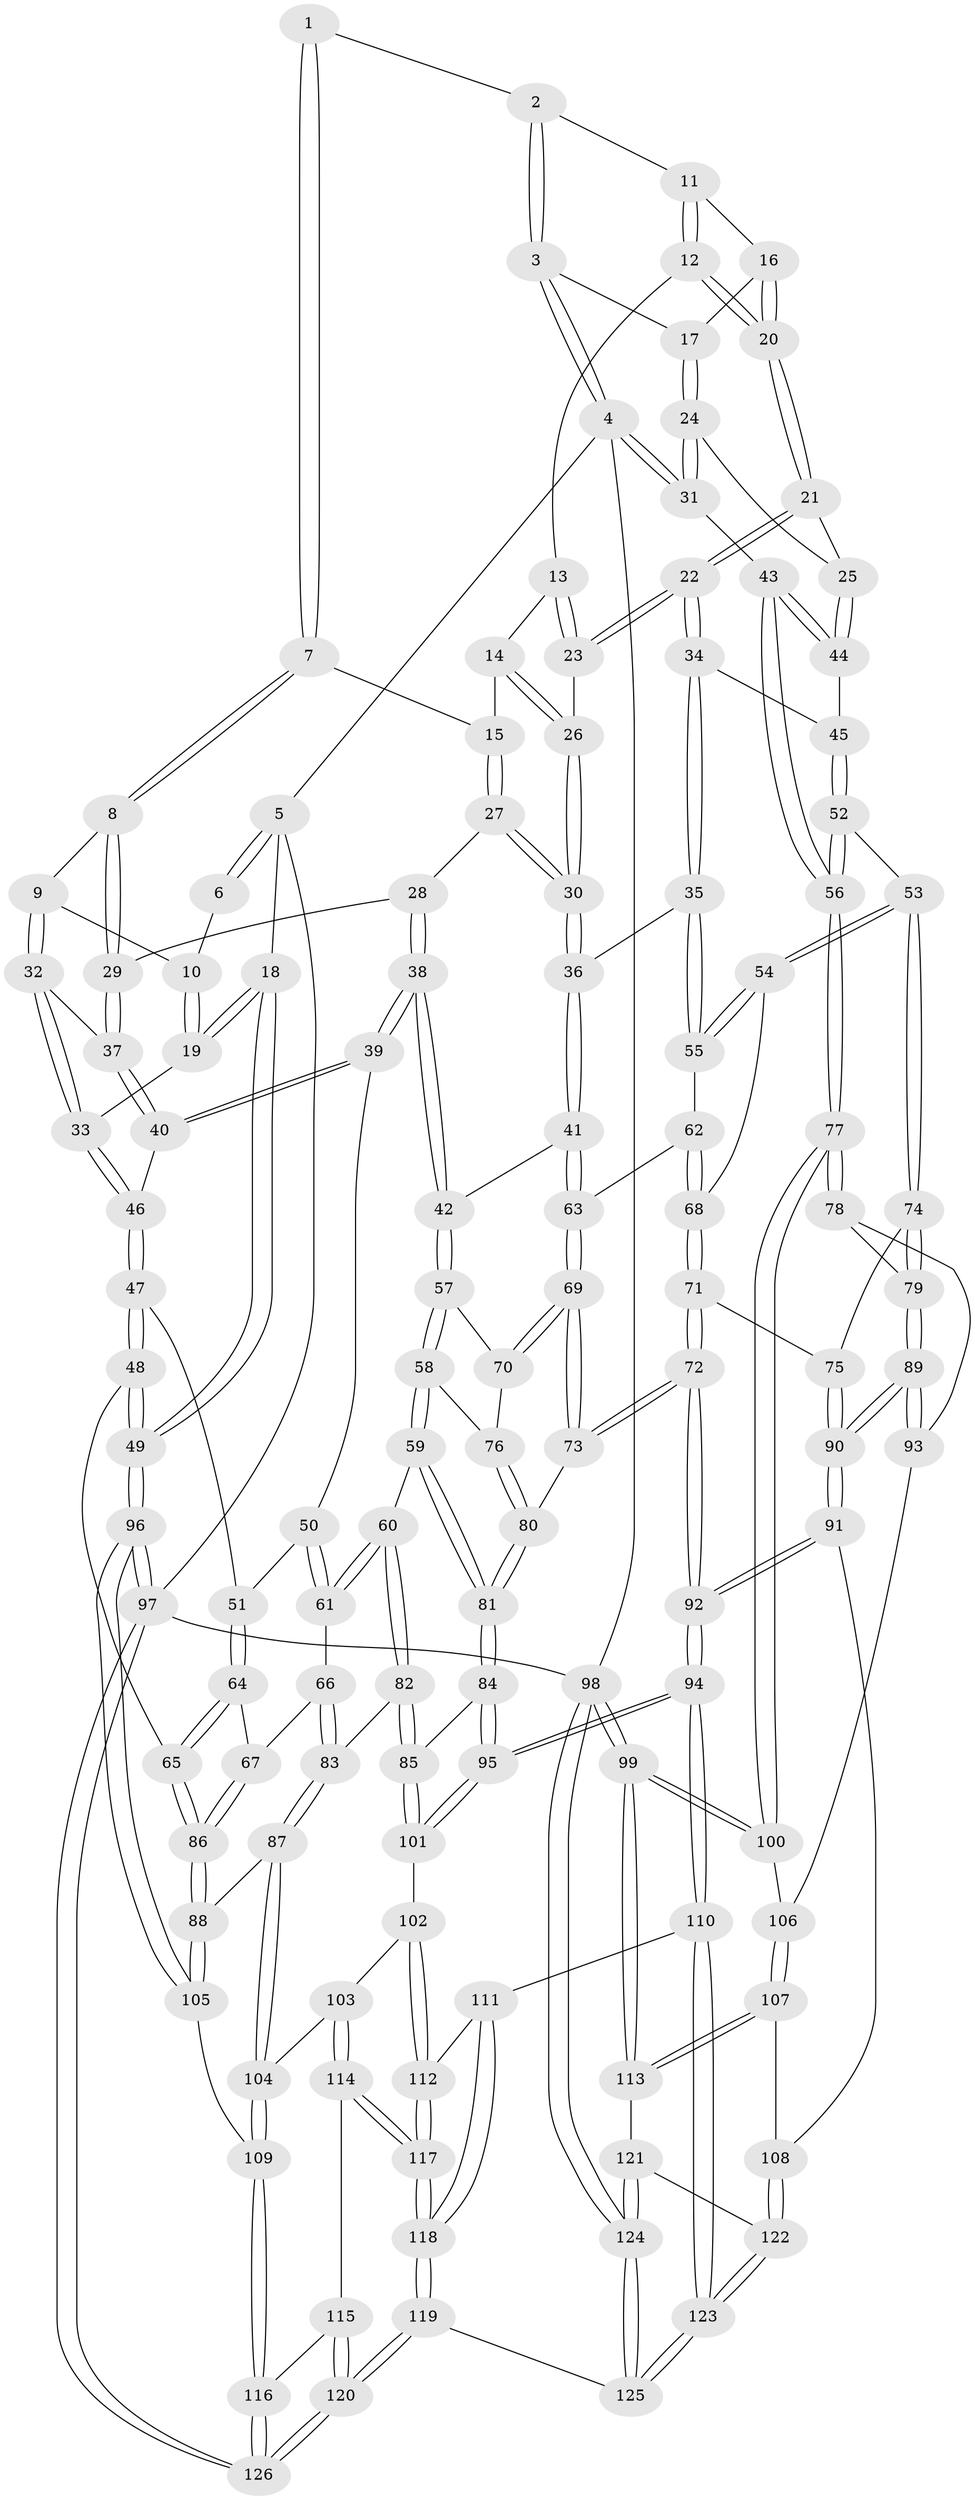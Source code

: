 // coarse degree distribution, {4: 0.5882352941176471, 3: 0.27450980392156865, 2: 0.0196078431372549, 5: 0.11764705882352941}
// Generated by graph-tools (version 1.1) at 2025/38/03/04/25 23:38:35]
// undirected, 126 vertices, 312 edges
graph export_dot {
  node [color=gray90,style=filled];
  1 [pos="+0.48883541122363144+0"];
  2 [pos="+0.6437120494793425+0"];
  3 [pos="+1+0"];
  4 [pos="+1+0"];
  5 [pos="+0+0"];
  6 [pos="+0.29630117018449476+0"];
  7 [pos="+0.49112465632622865+0"];
  8 [pos="+0.3992412260521477+0.13878269996619066"];
  9 [pos="+0.3434940121183723+0.11047437680647165"];
  10 [pos="+0.28959447718938447+0.017703786108891534"];
  11 [pos="+0.6859178357474605+0"];
  12 [pos="+0.6833332362744097+0.05548114274255503"];
  13 [pos="+0.6539298338471959+0.08624145477785682"];
  14 [pos="+0.5743157682694063+0.10014385927474177"];
  15 [pos="+0.5501386812169216+0.09068207540168569"];
  16 [pos="+0.8147914977226008+0.06015967071035758"];
  17 [pos="+0.9224292794171012+0.010871469410691099"];
  18 [pos="+0+0.00972680464637548"];
  19 [pos="+0.1489989137970582+0.18346990905652746"];
  20 [pos="+0.7602861081345168+0.11701805483039382"];
  21 [pos="+0.7651032678921709+0.18824334294021766"];
  22 [pos="+0.7432870240463185+0.2210873009494621"];
  23 [pos="+0.6661270381905788+0.16197021450001892"];
  24 [pos="+0.9075101337433902+0.15119991890331255"];
  25 [pos="+0.9009129006737138+0.16038887027035856"];
  26 [pos="+0.6058659061759175+0.17493192194249638"];
  27 [pos="+0.5036298566231266+0.1459978081558646"];
  28 [pos="+0.4020589289258023+0.14315168067486514"];
  29 [pos="+0.40104307633074976+0.14221624141696748"];
  30 [pos="+0.556826164982988+0.28081993010919487"];
  31 [pos="+1+0.2821320431716139"];
  32 [pos="+0.22203007478210812+0.18839214604433938"];
  33 [pos="+0.16571947408869467+0.19806085631420767"];
  34 [pos="+0.7393123029117894+0.24960708133018003"];
  35 [pos="+0.6482022337045878+0.30936843797682256"];
  36 [pos="+0.5569523933159749+0.29281304431233585"];
  37 [pos="+0.3168522200223211+0.21089928815777662"];
  38 [pos="+0.4298471984041966+0.3174499688865686"];
  39 [pos="+0.38611586124394187+0.30856489284578903"];
  40 [pos="+0.3506477644680079+0.28853519866154215"];
  41 [pos="+0.5090840696372777+0.32286212077723875"];
  42 [pos="+0.4586872568376343+0.341947538647287"];
  43 [pos="+1+0.3939471379300797"];
  44 [pos="+0.9087339784069817+0.2492779282804224"];
  45 [pos="+0.8277574549825214+0.31836775264327405"];
  46 [pos="+0.19539556468456026+0.2800913840665247"];
  47 [pos="+0.19399745176910363+0.31385110850562914"];
  48 [pos="+0+0.4816652261621002"];
  49 [pos="+0+0.47845909794082797"];
  50 [pos="+0.2772224446800739+0.3692127342976723"];
  51 [pos="+0.2089546632737281+0.34615791787251843"];
  52 [pos="+0.8437076120264586+0.37610353172666183"];
  53 [pos="+0.7933028247667728+0.4539016630207626"];
  54 [pos="+0.7854531908507069+0.4539431130890365"];
  55 [pos="+0.6594540257952521+0.342293651868546"];
  56 [pos="+1+0.4284365561568764"];
  57 [pos="+0.43910290388662376+0.4185798575907117"];
  58 [pos="+0.4043404572913635+0.4690467502834898"];
  59 [pos="+0.40101660743892176+0.47203421666430795"];
  60 [pos="+0.3903951926390935+0.4810647837345549"];
  61 [pos="+0.3502742952324077+0.48717180399029353"];
  62 [pos="+0.6425864770844608+0.4301785744815678"];
  63 [pos="+0.609009337234003+0.4617307625985802"];
  64 [pos="+0.19969107458286908+0.42501234133334165"];
  65 [pos="+0+0.4881846517954333"];
  66 [pos="+0.341462096830288+0.49146797681857624"];
  67 [pos="+0.25278921411810396+0.5170328437170038"];
  68 [pos="+0.7293417957202291+0.48104184705795155"];
  69 [pos="+0.5956230501347979+0.5019532710673502"];
  70 [pos="+0.5775360175488461+0.4970631789313385"];
  71 [pos="+0.6623836822123175+0.5565221558426098"];
  72 [pos="+0.6344531952496664+0.5696890776642256"];
  73 [pos="+0.6310064388581154+0.5680994209708787"];
  74 [pos="+0.8427812399353626+0.538147426853473"];
  75 [pos="+0.7616228791886218+0.5875958377668273"];
  76 [pos="+0.505423006545482+0.5386757434664303"];
  77 [pos="+1+0.5215111226496997"];
  78 [pos="+0.9291201361866107+0.5604789977695499"];
  79 [pos="+0.8609347321229933+0.5504163633727359"];
  80 [pos="+0.5346035763290854+0.6042970459750772"];
  81 [pos="+0.5279433927956774+0.6107921598400237"];
  82 [pos="+0.43351802717764004+0.635452399659895"];
  83 [pos="+0.3350494716915803+0.6496461816224806"];
  84 [pos="+0.5103949037913742+0.629790408188052"];
  85 [pos="+0.44872256241480435+0.6490502465182857"];
  86 [pos="+0.17573910851985527+0.6177270209121649"];
  87 [pos="+0.22305457282801824+0.7113165217646021"];
  88 [pos="+0.1993992644169729+0.6908248191641425"];
  89 [pos="+0.791305677776295+0.7386433421573294"];
  90 [pos="+0.7406847387909244+0.7686574993599614"];
  91 [pos="+0.709122570072123+0.7973924407779607"];
  92 [pos="+0.699091246655098+0.8019614423042434"];
  93 [pos="+0.8790995466229069+0.7235519262981813"];
  94 [pos="+0.6933145627050504+0.8084505587072737"];
  95 [pos="+0.6450183006037657+0.7867706125879896"];
  96 [pos="+0+0.8177956159180912"];
  97 [pos="+0+1"];
  98 [pos="+1+1"];
  99 [pos="+1+1"];
  100 [pos="+1+0.5884983307824656"];
  101 [pos="+0.44340914161434924+0.7492341620914962"];
  102 [pos="+0.41783417820708124+0.7743367540234412"];
  103 [pos="+0.3191128236065648+0.782831361320469"];
  104 [pos="+0.23775091368613446+0.7387832959579944"];
  105 [pos="+0+0.8081677033186352"];
  106 [pos="+0.9409855051174191+0.7391137860968583"];
  107 [pos="+0.9525444573864839+0.874284126862567"];
  108 [pos="+0.9483656222211705+0.87401690095671"];
  109 [pos="+0.16946217286364781+0.9239165381462396"];
  110 [pos="+0.6862575996185616+0.8397636357490921"];
  111 [pos="+0.49613305283725784+0.8791220863017509"];
  112 [pos="+0.4453500067035287+0.8541989796558487"];
  113 [pos="+0.9767345452381616+0.8913340069626252"];
  114 [pos="+0.3294042167617239+0.899442899159568"];
  115 [pos="+0.3194861342522871+0.9083117390154704"];
  116 [pos="+0.17828811148226748+0.960505723414702"];
  117 [pos="+0.3953538352288366+0.9244425324959222"];
  118 [pos="+0.46039214668532014+1"];
  119 [pos="+0.48517373375569006+1"];
  120 [pos="+0.3558074383064971+1"];
  121 [pos="+0.916009175276579+0.9696882110198681"];
  122 [pos="+0.8028869242241733+0.9726870987383833"];
  123 [pos="+0.6966791472734901+1"];
  124 [pos="+0.9548548210049528+1"];
  125 [pos="+0.6602914285455798+1"];
  126 [pos="+0.11016319543492822+1"];
  1 -- 2;
  1 -- 7;
  1 -- 7;
  2 -- 3;
  2 -- 3;
  2 -- 11;
  3 -- 4;
  3 -- 4;
  3 -- 17;
  4 -- 5;
  4 -- 31;
  4 -- 31;
  4 -- 98;
  5 -- 6;
  5 -- 6;
  5 -- 18;
  5 -- 97;
  6 -- 10;
  7 -- 8;
  7 -- 8;
  7 -- 15;
  8 -- 9;
  8 -- 29;
  8 -- 29;
  9 -- 10;
  9 -- 32;
  9 -- 32;
  10 -- 19;
  10 -- 19;
  11 -- 12;
  11 -- 12;
  11 -- 16;
  12 -- 13;
  12 -- 20;
  12 -- 20;
  13 -- 14;
  13 -- 23;
  13 -- 23;
  14 -- 15;
  14 -- 26;
  14 -- 26;
  15 -- 27;
  15 -- 27;
  16 -- 17;
  16 -- 20;
  16 -- 20;
  17 -- 24;
  17 -- 24;
  18 -- 19;
  18 -- 19;
  18 -- 49;
  18 -- 49;
  19 -- 33;
  20 -- 21;
  20 -- 21;
  21 -- 22;
  21 -- 22;
  21 -- 25;
  22 -- 23;
  22 -- 23;
  22 -- 34;
  22 -- 34;
  23 -- 26;
  24 -- 25;
  24 -- 31;
  24 -- 31;
  25 -- 44;
  25 -- 44;
  26 -- 30;
  26 -- 30;
  27 -- 28;
  27 -- 30;
  27 -- 30;
  28 -- 29;
  28 -- 38;
  28 -- 38;
  29 -- 37;
  29 -- 37;
  30 -- 36;
  30 -- 36;
  31 -- 43;
  32 -- 33;
  32 -- 33;
  32 -- 37;
  33 -- 46;
  33 -- 46;
  34 -- 35;
  34 -- 35;
  34 -- 45;
  35 -- 36;
  35 -- 55;
  35 -- 55;
  36 -- 41;
  36 -- 41;
  37 -- 40;
  37 -- 40;
  38 -- 39;
  38 -- 39;
  38 -- 42;
  38 -- 42;
  39 -- 40;
  39 -- 40;
  39 -- 50;
  40 -- 46;
  41 -- 42;
  41 -- 63;
  41 -- 63;
  42 -- 57;
  42 -- 57;
  43 -- 44;
  43 -- 44;
  43 -- 56;
  43 -- 56;
  44 -- 45;
  45 -- 52;
  45 -- 52;
  46 -- 47;
  46 -- 47;
  47 -- 48;
  47 -- 48;
  47 -- 51;
  48 -- 49;
  48 -- 49;
  48 -- 65;
  49 -- 96;
  49 -- 96;
  50 -- 51;
  50 -- 61;
  50 -- 61;
  51 -- 64;
  51 -- 64;
  52 -- 53;
  52 -- 56;
  52 -- 56;
  53 -- 54;
  53 -- 54;
  53 -- 74;
  53 -- 74;
  54 -- 55;
  54 -- 55;
  54 -- 68;
  55 -- 62;
  56 -- 77;
  56 -- 77;
  57 -- 58;
  57 -- 58;
  57 -- 70;
  58 -- 59;
  58 -- 59;
  58 -- 76;
  59 -- 60;
  59 -- 81;
  59 -- 81;
  60 -- 61;
  60 -- 61;
  60 -- 82;
  60 -- 82;
  61 -- 66;
  62 -- 63;
  62 -- 68;
  62 -- 68;
  63 -- 69;
  63 -- 69;
  64 -- 65;
  64 -- 65;
  64 -- 67;
  65 -- 86;
  65 -- 86;
  66 -- 67;
  66 -- 83;
  66 -- 83;
  67 -- 86;
  67 -- 86;
  68 -- 71;
  68 -- 71;
  69 -- 70;
  69 -- 70;
  69 -- 73;
  69 -- 73;
  70 -- 76;
  71 -- 72;
  71 -- 72;
  71 -- 75;
  72 -- 73;
  72 -- 73;
  72 -- 92;
  72 -- 92;
  73 -- 80;
  74 -- 75;
  74 -- 79;
  74 -- 79;
  75 -- 90;
  75 -- 90;
  76 -- 80;
  76 -- 80;
  77 -- 78;
  77 -- 78;
  77 -- 100;
  77 -- 100;
  78 -- 79;
  78 -- 93;
  79 -- 89;
  79 -- 89;
  80 -- 81;
  80 -- 81;
  81 -- 84;
  81 -- 84;
  82 -- 83;
  82 -- 85;
  82 -- 85;
  83 -- 87;
  83 -- 87;
  84 -- 85;
  84 -- 95;
  84 -- 95;
  85 -- 101;
  85 -- 101;
  86 -- 88;
  86 -- 88;
  87 -- 88;
  87 -- 104;
  87 -- 104;
  88 -- 105;
  88 -- 105;
  89 -- 90;
  89 -- 90;
  89 -- 93;
  89 -- 93;
  90 -- 91;
  90 -- 91;
  91 -- 92;
  91 -- 92;
  91 -- 108;
  92 -- 94;
  92 -- 94;
  93 -- 106;
  94 -- 95;
  94 -- 95;
  94 -- 110;
  94 -- 110;
  95 -- 101;
  95 -- 101;
  96 -- 97;
  96 -- 97;
  96 -- 105;
  96 -- 105;
  97 -- 126;
  97 -- 126;
  97 -- 98;
  98 -- 99;
  98 -- 99;
  98 -- 124;
  98 -- 124;
  99 -- 100;
  99 -- 100;
  99 -- 113;
  99 -- 113;
  100 -- 106;
  101 -- 102;
  102 -- 103;
  102 -- 112;
  102 -- 112;
  103 -- 104;
  103 -- 114;
  103 -- 114;
  104 -- 109;
  104 -- 109;
  105 -- 109;
  106 -- 107;
  106 -- 107;
  107 -- 108;
  107 -- 113;
  107 -- 113;
  108 -- 122;
  108 -- 122;
  109 -- 116;
  109 -- 116;
  110 -- 111;
  110 -- 123;
  110 -- 123;
  111 -- 112;
  111 -- 118;
  111 -- 118;
  112 -- 117;
  112 -- 117;
  113 -- 121;
  114 -- 115;
  114 -- 117;
  114 -- 117;
  115 -- 116;
  115 -- 120;
  115 -- 120;
  116 -- 126;
  116 -- 126;
  117 -- 118;
  117 -- 118;
  118 -- 119;
  118 -- 119;
  119 -- 120;
  119 -- 120;
  119 -- 125;
  120 -- 126;
  120 -- 126;
  121 -- 122;
  121 -- 124;
  121 -- 124;
  122 -- 123;
  122 -- 123;
  123 -- 125;
  123 -- 125;
  124 -- 125;
  124 -- 125;
}
